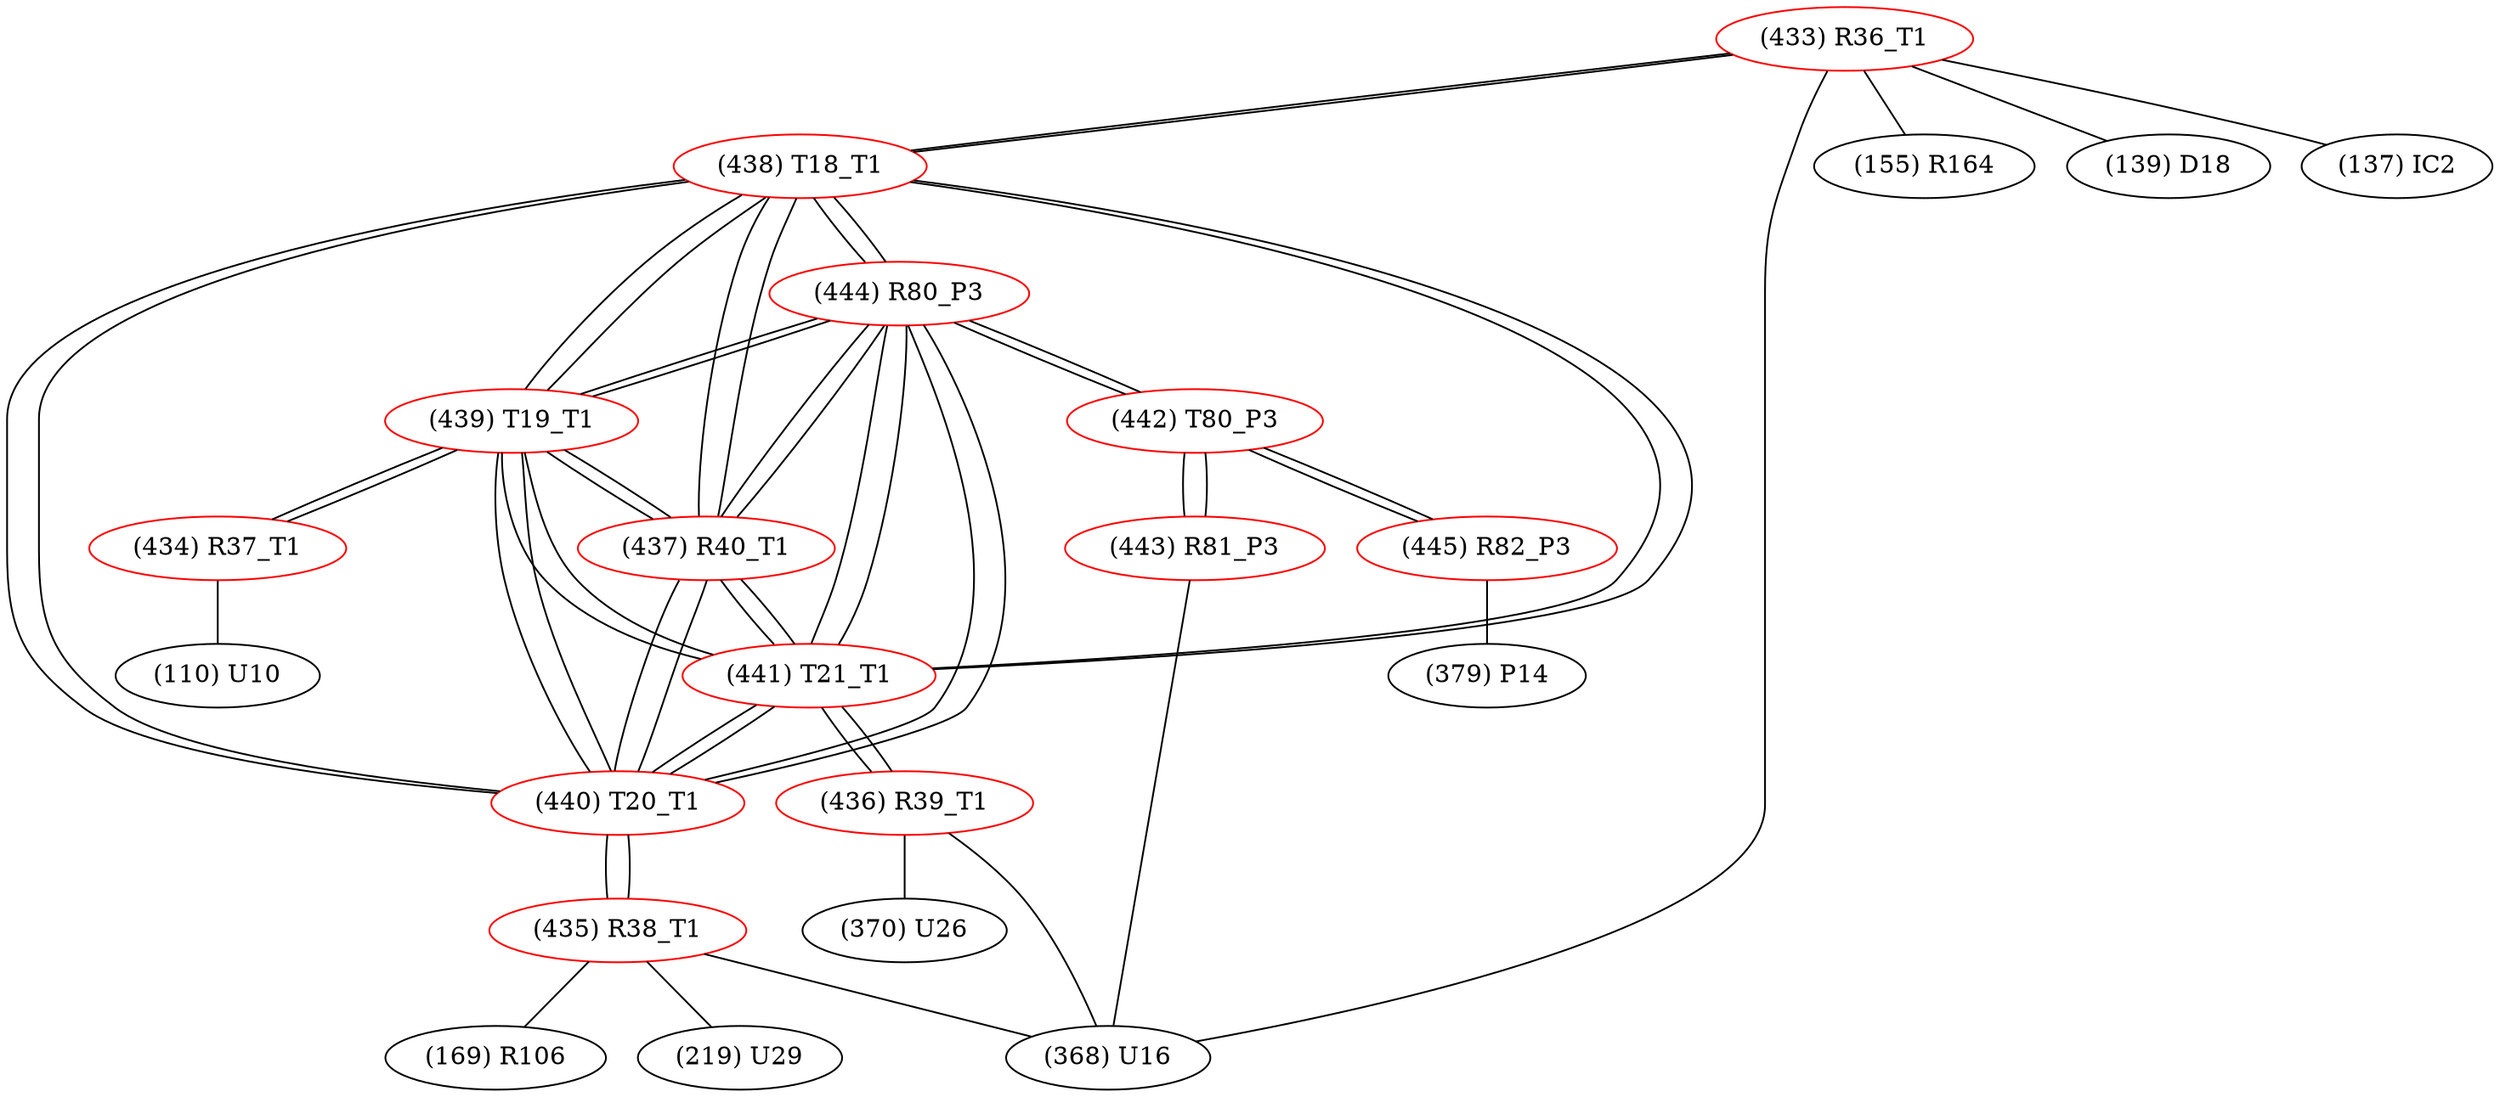 graph {
	433 [label="(433) R36_T1" color=red]
	368 [label="(368) U16"]
	155 [label="(155) R164"]
	139 [label="(139) D18"]
	137 [label="(137) IC2"]
	438 [label="(438) T18_T1"]
	434 [label="(434) R37_T1" color=red]
	110 [label="(110) U10"]
	439 [label="(439) T19_T1"]
	435 [label="(435) R38_T1" color=red]
	169 [label="(169) R106"]
	368 [label="(368) U16"]
	219 [label="(219) U29"]
	440 [label="(440) T20_T1"]
	436 [label="(436) R39_T1" color=red]
	370 [label="(370) U26"]
	368 [label="(368) U16"]
	441 [label="(441) T21_T1"]
	437 [label="(437) R40_T1" color=red]
	444 [label="(444) R80_P3"]
	438 [label="(438) T18_T1"]
	441 [label="(441) T21_T1"]
	440 [label="(440) T20_T1"]
	439 [label="(439) T19_T1"]
	438 [label="(438) T18_T1" color=red]
	433 [label="(433) R36_T1"]
	444 [label="(444) R80_P3"]
	441 [label="(441) T21_T1"]
	440 [label="(440) T20_T1"]
	439 [label="(439) T19_T1"]
	437 [label="(437) R40_T1"]
	439 [label="(439) T19_T1" color=red]
	434 [label="(434) R37_T1"]
	444 [label="(444) R80_P3"]
	438 [label="(438) T18_T1"]
	441 [label="(441) T21_T1"]
	440 [label="(440) T20_T1"]
	437 [label="(437) R40_T1"]
	440 [label="(440) T20_T1" color=red]
	435 [label="(435) R38_T1"]
	444 [label="(444) R80_P3"]
	438 [label="(438) T18_T1"]
	441 [label="(441) T21_T1"]
	439 [label="(439) T19_T1"]
	437 [label="(437) R40_T1"]
	441 [label="(441) T21_T1" color=red]
	436 [label="(436) R39_T1"]
	444 [label="(444) R80_P3"]
	438 [label="(438) T18_T1"]
	440 [label="(440) T20_T1"]
	439 [label="(439) T19_T1"]
	437 [label="(437) R40_T1"]
	442 [label="(442) T80_P3" color=red]
	443 [label="(443) R81_P3"]
	445 [label="(445) R82_P3"]
	444 [label="(444) R80_P3"]
	443 [label="(443) R81_P3" color=red]
	368 [label="(368) U16"]
	442 [label="(442) T80_P3"]
	444 [label="(444) R80_P3" color=red]
	438 [label="(438) T18_T1"]
	441 [label="(441) T21_T1"]
	440 [label="(440) T20_T1"]
	439 [label="(439) T19_T1"]
	437 [label="(437) R40_T1"]
	442 [label="(442) T80_P3"]
	445 [label="(445) R82_P3" color=red]
	379 [label="(379) P14"]
	442 [label="(442) T80_P3"]
	433 -- 368
	433 -- 155
	433 -- 139
	433 -- 137
	433 -- 438
	434 -- 110
	434 -- 439
	435 -- 169
	435 -- 368
	435 -- 219
	435 -- 440
	436 -- 370
	436 -- 368
	436 -- 441
	437 -- 444
	437 -- 438
	437 -- 441
	437 -- 440
	437 -- 439
	438 -- 433
	438 -- 444
	438 -- 441
	438 -- 440
	438 -- 439
	438 -- 437
	439 -- 434
	439 -- 444
	439 -- 438
	439 -- 441
	439 -- 440
	439 -- 437
	440 -- 435
	440 -- 444
	440 -- 438
	440 -- 441
	440 -- 439
	440 -- 437
	441 -- 436
	441 -- 444
	441 -- 438
	441 -- 440
	441 -- 439
	441 -- 437
	442 -- 443
	442 -- 445
	442 -- 444
	443 -- 368
	443 -- 442
	444 -- 438
	444 -- 441
	444 -- 440
	444 -- 439
	444 -- 437
	444 -- 442
	445 -- 379
	445 -- 442
}